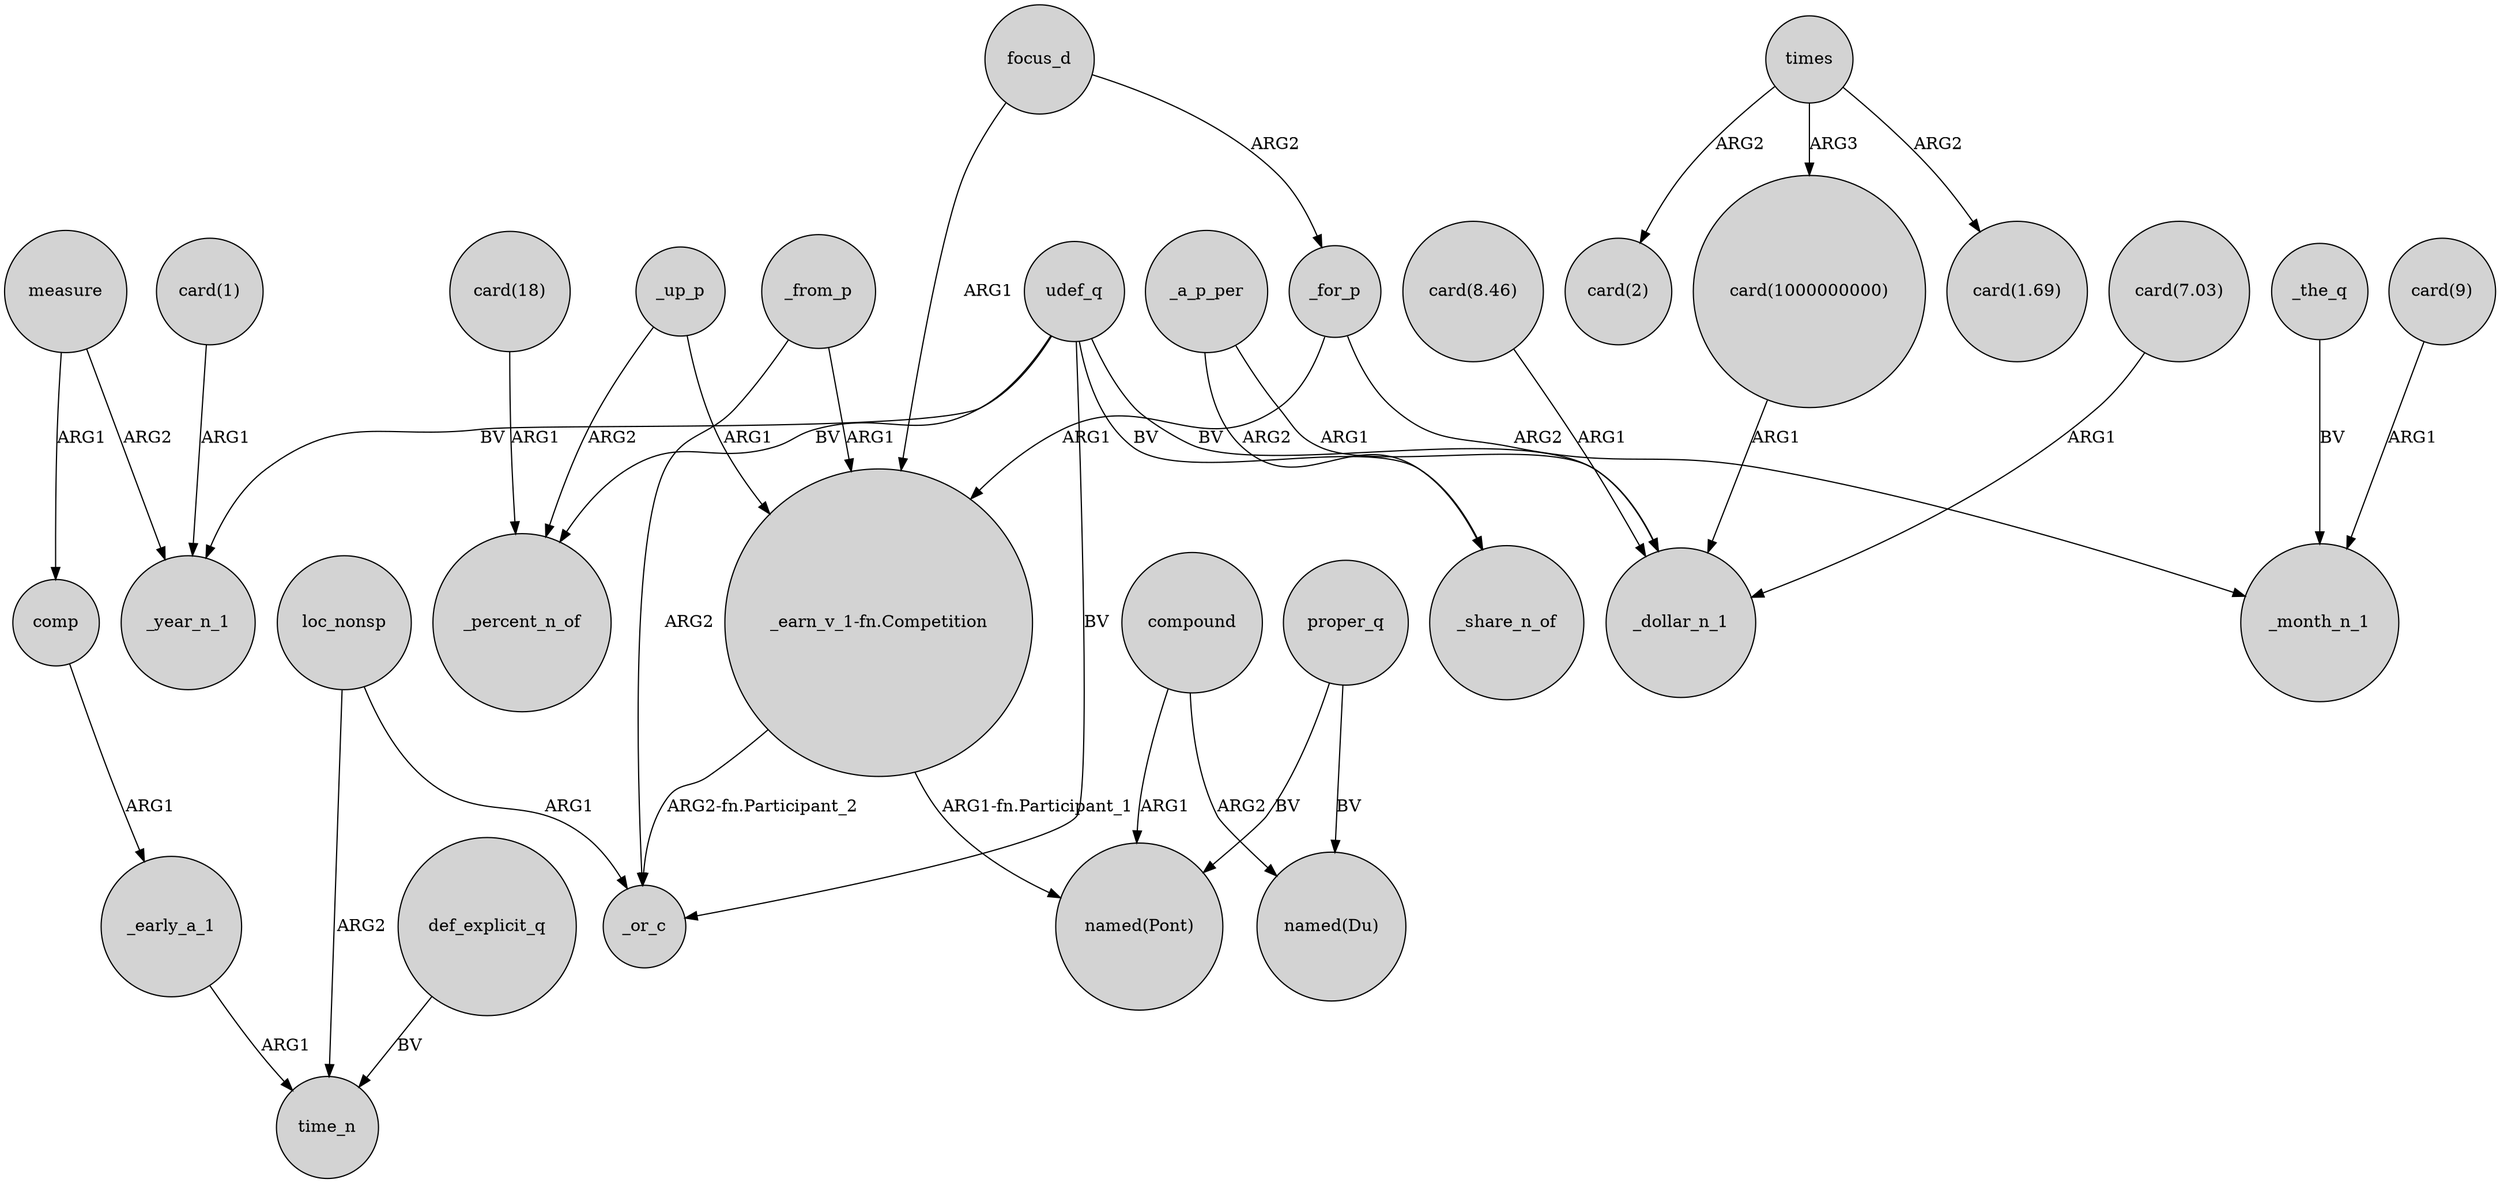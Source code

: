 digraph {
	node [shape=circle style=filled]
	_early_a_1 -> time_n [label=ARG1]
	compound -> "named(Du)" [label=ARG2]
	_from_p -> "_earn_v_1-fn.Competition" [label=ARG1]
	"card(1000000000)" -> _dollar_n_1 [label=ARG1]
	_up_p -> _percent_n_of [label=ARG2]
	"card(7.03)" -> _dollar_n_1 [label=ARG1]
	"card(1)" -> _year_n_1 [label=ARG1]
	"card(18)" -> _percent_n_of [label=ARG1]
	_the_q -> _month_n_1 [label=BV]
	proper_q -> "named(Du)" [label=BV]
	times -> "card(1.69)" [label=ARG2]
	"_earn_v_1-fn.Competition" -> "named(Pont)" [label="ARG1-fn.Participant_1"]
	comp -> _early_a_1 [label=ARG1]
	_for_p -> "_earn_v_1-fn.Competition" [label=ARG1]
	times -> "card(1000000000)" [label=ARG3]
	compound -> "named(Pont)" [label=ARG1]
	udef_q -> _or_c [label=BV]
	proper_q -> "named(Pont)" [label=BV]
	measure -> _year_n_1 [label=ARG2]
	"card(8.46)" -> _dollar_n_1 [label=ARG1]
	_a_p_per -> _share_n_of [label=ARG2]
	udef_q -> _percent_n_of [label=BV]
	udef_q -> _share_n_of [label=BV]
	udef_q -> _dollar_n_1 [label=BV]
	"_earn_v_1-fn.Competition" -> _or_c [label="ARG2-fn.Participant_2"]
	focus_d -> "_earn_v_1-fn.Competition" [label=ARG1]
	_from_p -> _or_c [label=ARG2]
	loc_nonsp -> _or_c [label=ARG1]
	_a_p_per -> _dollar_n_1 [label=ARG1]
	measure -> comp [label=ARG1]
	def_explicit_q -> time_n [label=BV]
	udef_q -> _year_n_1 [label=BV]
	loc_nonsp -> time_n [label=ARG2]
	"card(9)" -> _month_n_1 [label=ARG1]
	focus_d -> _for_p [label=ARG2]
	_up_p -> "_earn_v_1-fn.Competition" [label=ARG1]
	_for_p -> _month_n_1 [label=ARG2]
	times -> "card(2)" [label=ARG2]
}
